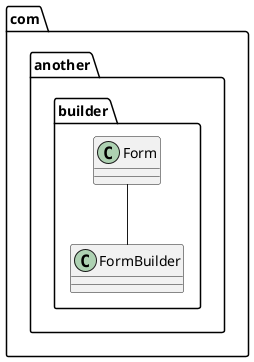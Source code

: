 @startuml
class com.another.builder.Form
class com.another.builder.FormBuilder
com.another.builder.Form -- com.another.builder.FormBuilder
@enduml
